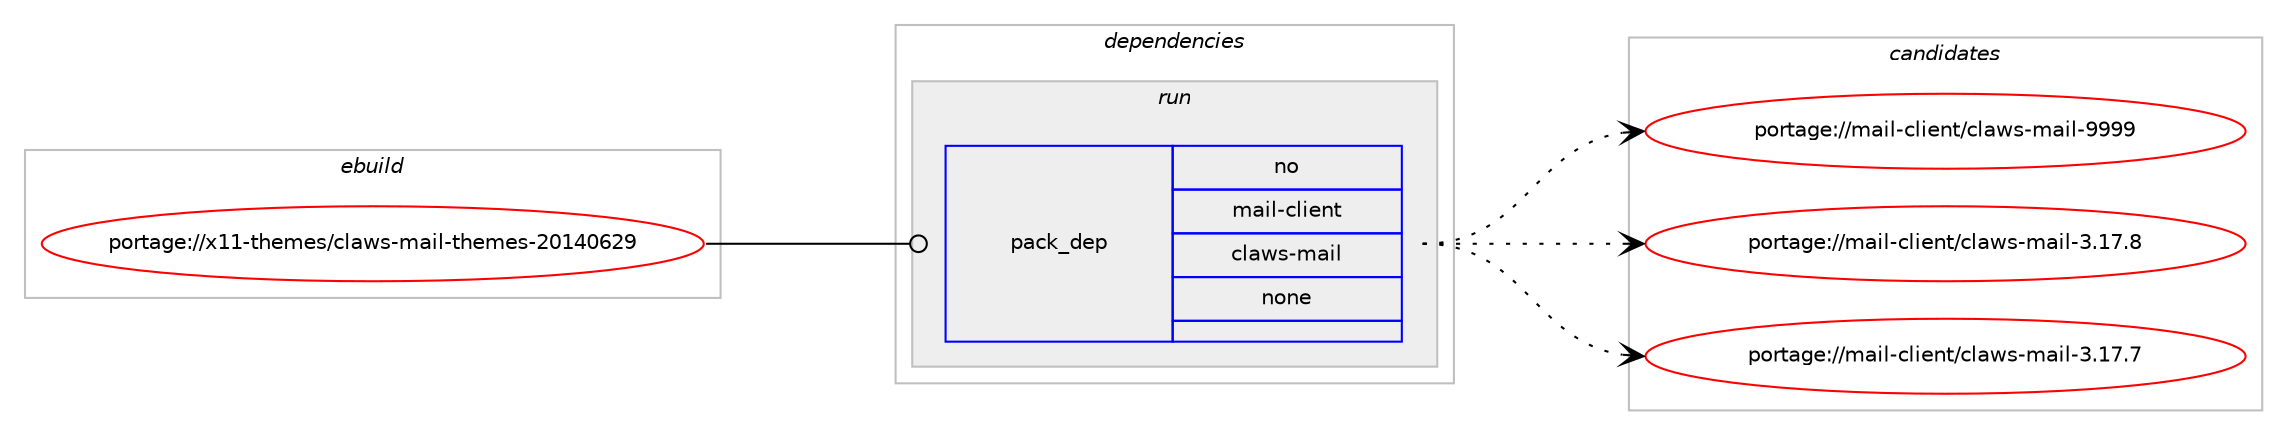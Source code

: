 digraph prolog {

# *************
# Graph options
# *************

newrank=true;
concentrate=true;
compound=true;
graph [rankdir=LR,fontname=Helvetica,fontsize=10,ranksep=1.5];#, ranksep=2.5, nodesep=0.2];
edge  [arrowhead=vee];
node  [fontname=Helvetica,fontsize=10];

# **********
# The ebuild
# **********

subgraph cluster_leftcol {
color=gray;
rank=same;
label=<<i>ebuild</i>>;
id [label="portage://x11-themes/claws-mail-themes-20140629", color=red, width=4, href="../x11-themes/claws-mail-themes-20140629.svg"];
}

# ****************
# The dependencies
# ****************

subgraph cluster_midcol {
color=gray;
label=<<i>dependencies</i>>;
subgraph cluster_compile {
fillcolor="#eeeeee";
style=filled;
label=<<i>compile</i>>;
}
subgraph cluster_compileandrun {
fillcolor="#eeeeee";
style=filled;
label=<<i>compile and run</i>>;
}
subgraph cluster_run {
fillcolor="#eeeeee";
style=filled;
label=<<i>run</i>>;
subgraph pack972 {
dependency1172 [label=<<TABLE BORDER="0" CELLBORDER="1" CELLSPACING="0" CELLPADDING="4" WIDTH="220"><TR><TD ROWSPAN="6" CELLPADDING="30">pack_dep</TD></TR><TR><TD WIDTH="110">no</TD></TR><TR><TD>mail-client</TD></TR><TR><TD>claws-mail</TD></TR><TR><TD>none</TD></TR><TR><TD></TD></TR></TABLE>>, shape=none, color=blue];
}
id:e -> dependency1172:w [weight=20,style="solid",arrowhead="odot"];
}
}

# **************
# The candidates
# **************

subgraph cluster_choices {
rank=same;
color=gray;
label=<<i>candidates</i>>;

subgraph choice972 {
color=black;
nodesep=1;
choice10997105108459910810510111011647991089711911545109971051084557575757 [label="portage://mail-client/claws-mail-9999", color=red, width=4,href="../mail-client/claws-mail-9999.svg"];
choice109971051084599108105101110116479910897119115451099710510845514649554656 [label="portage://mail-client/claws-mail-3.17.8", color=red, width=4,href="../mail-client/claws-mail-3.17.8.svg"];
choice109971051084599108105101110116479910897119115451099710510845514649554655 [label="portage://mail-client/claws-mail-3.17.7", color=red, width=4,href="../mail-client/claws-mail-3.17.7.svg"];
dependency1172:e -> choice10997105108459910810510111011647991089711911545109971051084557575757:w [style=dotted,weight="100"];
dependency1172:e -> choice109971051084599108105101110116479910897119115451099710510845514649554656:w [style=dotted,weight="100"];
dependency1172:e -> choice109971051084599108105101110116479910897119115451099710510845514649554655:w [style=dotted,weight="100"];
}
}

}
